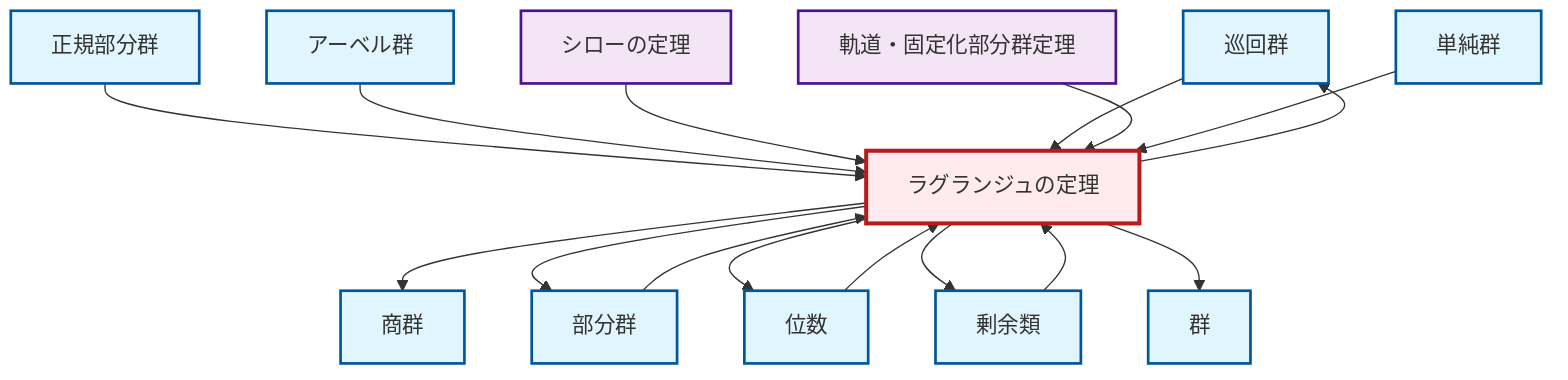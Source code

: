 graph TD
    classDef definition fill:#e1f5fe,stroke:#01579b,stroke-width:2px
    classDef theorem fill:#f3e5f5,stroke:#4a148c,stroke-width:2px
    classDef axiom fill:#fff3e0,stroke:#e65100,stroke-width:2px
    classDef example fill:#e8f5e9,stroke:#1b5e20,stroke-width:2px
    classDef current fill:#ffebee,stroke:#b71c1c,stroke-width:3px
    def-cyclic-group["巡回群"]:::definition
    def-order["位数"]:::definition
    thm-lagrange["ラグランジュの定理"]:::theorem
    def-coset["剰余類"]:::definition
    def-subgroup["部分群"]:::definition
    def-normal-subgroup["正規部分群"]:::definition
    thm-sylow["シローの定理"]:::theorem
    def-group["群"]:::definition
    def-quotient-group["商群"]:::definition
    def-abelian-group["アーベル群"]:::definition
    thm-orbit-stabilizer["軌道・固定化部分群定理"]:::theorem
    def-simple-group["単純群"]:::definition
    def-normal-subgroup --> thm-lagrange
    def-coset --> thm-lagrange
    def-abelian-group --> thm-lagrange
    thm-lagrange --> def-quotient-group
    thm-lagrange --> def-subgroup
    thm-sylow --> thm-lagrange
    def-cyclic-group --> thm-lagrange
    thm-lagrange --> def-order
    def-subgroup --> thm-lagrange
    thm-lagrange --> def-coset
    def-order --> thm-lagrange
    thm-orbit-stabilizer --> thm-lagrange
    def-simple-group --> thm-lagrange
    thm-lagrange --> def-group
    thm-lagrange --> def-cyclic-group
    class thm-lagrange current